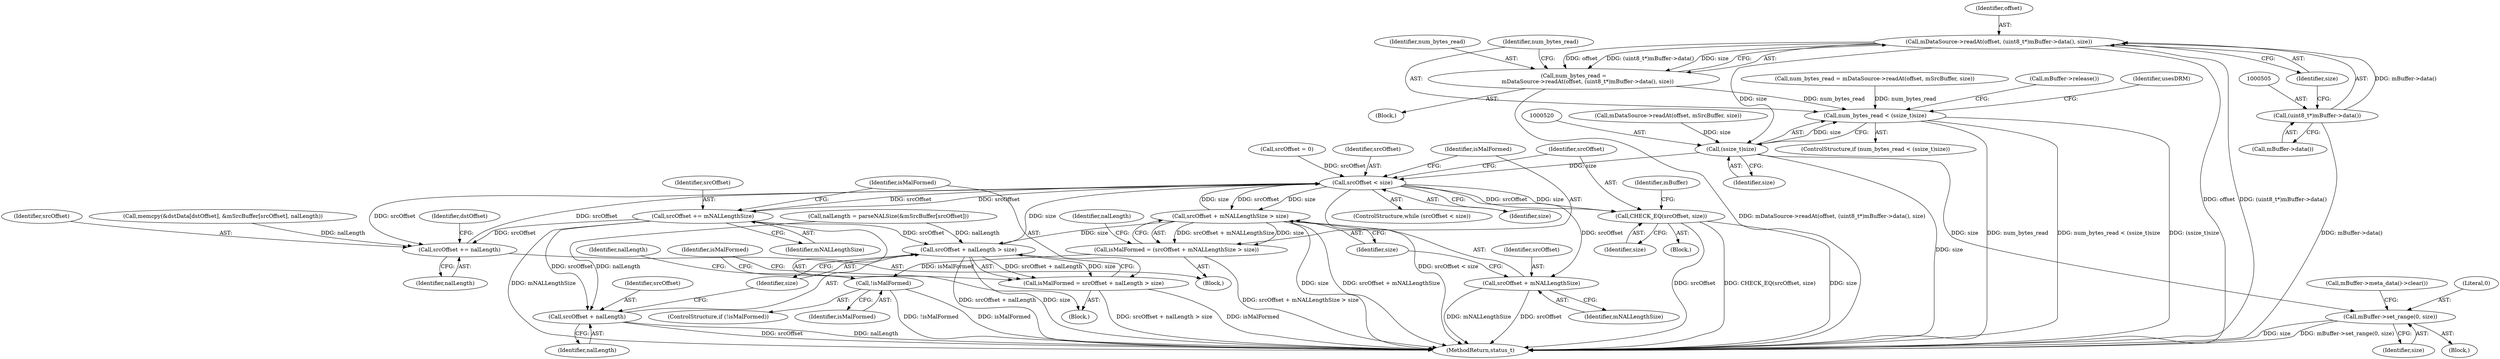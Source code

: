 digraph "0_Android_d48f0f145f8f0f4472bc0af668ac9a8bce44ba9b_0@API" {
"1000502" [label="(Call,mDataSource->readAt(offset, (uint8_t*)mBuffer->data(), size))"];
"1000504" [label="(Call,(uint8_t*)mBuffer->data())"];
"1000500" [label="(Call,num_bytes_read =\n                mDataSource->readAt(offset, (uint8_t*)mBuffer->data(), size))"];
"1000517" [label="(Call,num_bytes_read < (ssize_t)size)"];
"1000519" [label="(Call,(ssize_t)size)"];
"1000536" [label="(Call,mBuffer->set_range(0, size))"];
"1000556" [label="(Call,srcOffset < size)"];
"1000563" [label="(Call,srcOffset + mNALLengthSize > size)"];
"1000561" [label="(Call,isMalFormed = (srcOffset + mNALLengthSize > size))"];
"1000573" [label="(Call,!isMalFormed)"];
"1000588" [label="(Call,srcOffset + nalLength > size)"];
"1000586" [label="(Call,isMalFormed = srcOffset + nalLength > size)"];
"1000564" [label="(Call,srcOffset + mNALLengthSize)"];
"1000583" [label="(Call,srcOffset += mNALLengthSize)"];
"1000589" [label="(Call,srcOffset + nalLength)"];
"1000650" [label="(Call,srcOffset += nalLength)"];
"1000656" [label="(Call,CHECK_EQ(srcOffset, size))"];
"1000570" [label="(Identifier,nalLength)"];
"1000656" [label="(Call,CHECK_EQ(srcOffset, size))"];
"1000592" [label="(Identifier,size)"];
"1000591" [label="(Identifier,nalLength)"];
"1000504" [label="(Call,(uint8_t*)mBuffer->data())"];
"1000516" [label="(ControlStructure,if (num_bytes_read < (ssize_t)size))"];
"1000536" [label="(Call,mBuffer->set_range(0, size))"];
"1000588" [label="(Call,srcOffset + nalLength > size)"];
"1000500" [label="(Call,num_bytes_read =\n                mDataSource->readAt(offset, (uint8_t*)mBuffer->data(), size))"];
"1000572" [label="(ControlStructure,if (!isMalFormed))"];
"1000577" [label="(Identifier,nalLength)"];
"1000589" [label="(Call,srcOffset + nalLength)"];
"1000574" [label="(Identifier,isMalFormed)"];
"1000519" [label="(Call,(ssize_t)size)"];
"1000652" [label="(Identifier,nalLength)"];
"1000567" [label="(Identifier,size)"];
"1000518" [label="(Identifier,num_bytes_read)"];
"1000666" [label="(Call,mBuffer->meta_data()->clear())"];
"1000710" [label="(MethodReturn,status_t)"];
"1000651" [label="(Identifier,srcOffset)"];
"1000555" [label="(ControlStructure,while (srcOffset < size))"];
"1000640" [label="(Call,memcpy(&dstData[dstOffset], &mSrcBuffer[srcOffset], nalLength))"];
"1000563" [label="(Call,srcOffset + mNALLengthSize > size)"];
"1000564" [label="(Call,srcOffset + mNALLengthSize)"];
"1000657" [label="(Identifier,srcOffset)"];
"1000506" [label="(Call,mBuffer->data())"];
"1000537" [label="(Literal,0)"];
"1000576" [label="(Call,nalLength = parseNALSize(&mSrcBuffer[srcOffset]))"];
"1000548" [label="(Call,srcOffset = 0)"];
"1000510" [label="(Call,num_bytes_read = mDataSource->readAt(offset, mSrcBuffer, size))"];
"1000512" [label="(Call,mDataSource->readAt(offset, mSrcBuffer, size))"];
"1000566" [label="(Identifier,mNALLengthSize)"];
"1000557" [label="(Identifier,srcOffset)"];
"1000507" [label="(Identifier,size)"];
"1000531" [label="(Block,)"];
"1000575" [label="(Block,)"];
"1000499" [label="(Block,)"];
"1000523" [label="(Call,mBuffer->release())"];
"1000521" [label="(Identifier,size)"];
"1000650" [label="(Call,srcOffset += nalLength)"];
"1000561" [label="(Call,isMalFormed = (srcOffset + mNALLengthSize > size))"];
"1000565" [label="(Identifier,srcOffset)"];
"1000503" [label="(Identifier,offset)"];
"1000583" [label="(Call,srcOffset += mNALLengthSize)"];
"1000590" [label="(Identifier,srcOffset)"];
"1000654" [label="(Identifier,dstOffset)"];
"1000562" [label="(Identifier,isMalFormed)"];
"1000586" [label="(Call,isMalFormed = srcOffset + nalLength > size)"];
"1000658" [label="(Identifier,size)"];
"1000661" [label="(Identifier,mBuffer)"];
"1000540" [label="(Block,)"];
"1000501" [label="(Identifier,num_bytes_read)"];
"1000517" [label="(Call,num_bytes_read < (ssize_t)size)"];
"1000585" [label="(Identifier,mNALLengthSize)"];
"1000538" [label="(Identifier,size)"];
"1000584" [label="(Identifier,srcOffset)"];
"1000530" [label="(Identifier,usesDRM)"];
"1000556" [label="(Call,srcOffset < size)"];
"1000558" [label="(Identifier,size)"];
"1000573" [label="(Call,!isMalFormed)"];
"1000502" [label="(Call,mDataSource->readAt(offset, (uint8_t*)mBuffer->data(), size))"];
"1000559" [label="(Block,)"];
"1000587" [label="(Identifier,isMalFormed)"];
"1000594" [label="(Identifier,isMalFormed)"];
"1000502" -> "1000500"  [label="AST: "];
"1000502" -> "1000507"  [label="CFG: "];
"1000503" -> "1000502"  [label="AST: "];
"1000504" -> "1000502"  [label="AST: "];
"1000507" -> "1000502"  [label="AST: "];
"1000500" -> "1000502"  [label="CFG: "];
"1000502" -> "1000710"  [label="DDG: offset"];
"1000502" -> "1000710"  [label="DDG: (uint8_t*)mBuffer->data()"];
"1000502" -> "1000500"  [label="DDG: offset"];
"1000502" -> "1000500"  [label="DDG: (uint8_t*)mBuffer->data()"];
"1000502" -> "1000500"  [label="DDG: size"];
"1000504" -> "1000502"  [label="DDG: mBuffer->data()"];
"1000502" -> "1000519"  [label="DDG: size"];
"1000504" -> "1000506"  [label="CFG: "];
"1000505" -> "1000504"  [label="AST: "];
"1000506" -> "1000504"  [label="AST: "];
"1000507" -> "1000504"  [label="CFG: "];
"1000504" -> "1000710"  [label="DDG: mBuffer->data()"];
"1000500" -> "1000499"  [label="AST: "];
"1000501" -> "1000500"  [label="AST: "];
"1000518" -> "1000500"  [label="CFG: "];
"1000500" -> "1000710"  [label="DDG: mDataSource->readAt(offset, (uint8_t*)mBuffer->data(), size)"];
"1000500" -> "1000517"  [label="DDG: num_bytes_read"];
"1000517" -> "1000516"  [label="AST: "];
"1000517" -> "1000519"  [label="CFG: "];
"1000518" -> "1000517"  [label="AST: "];
"1000519" -> "1000517"  [label="AST: "];
"1000523" -> "1000517"  [label="CFG: "];
"1000530" -> "1000517"  [label="CFG: "];
"1000517" -> "1000710"  [label="DDG: (ssize_t)size"];
"1000517" -> "1000710"  [label="DDG: num_bytes_read"];
"1000517" -> "1000710"  [label="DDG: num_bytes_read < (ssize_t)size"];
"1000510" -> "1000517"  [label="DDG: num_bytes_read"];
"1000519" -> "1000517"  [label="DDG: size"];
"1000519" -> "1000521"  [label="CFG: "];
"1000520" -> "1000519"  [label="AST: "];
"1000521" -> "1000519"  [label="AST: "];
"1000519" -> "1000710"  [label="DDG: size"];
"1000512" -> "1000519"  [label="DDG: size"];
"1000519" -> "1000536"  [label="DDG: size"];
"1000519" -> "1000556"  [label="DDG: size"];
"1000536" -> "1000531"  [label="AST: "];
"1000536" -> "1000538"  [label="CFG: "];
"1000537" -> "1000536"  [label="AST: "];
"1000538" -> "1000536"  [label="AST: "];
"1000666" -> "1000536"  [label="CFG: "];
"1000536" -> "1000710"  [label="DDG: mBuffer->set_range(0, size)"];
"1000536" -> "1000710"  [label="DDG: size"];
"1000556" -> "1000555"  [label="AST: "];
"1000556" -> "1000558"  [label="CFG: "];
"1000557" -> "1000556"  [label="AST: "];
"1000558" -> "1000556"  [label="AST: "];
"1000562" -> "1000556"  [label="CFG: "];
"1000657" -> "1000556"  [label="CFG: "];
"1000556" -> "1000710"  [label="DDG: srcOffset < size"];
"1000650" -> "1000556"  [label="DDG: srcOffset"];
"1000548" -> "1000556"  [label="DDG: srcOffset"];
"1000583" -> "1000556"  [label="DDG: srcOffset"];
"1000588" -> "1000556"  [label="DDG: size"];
"1000563" -> "1000556"  [label="DDG: size"];
"1000556" -> "1000563"  [label="DDG: srcOffset"];
"1000556" -> "1000563"  [label="DDG: size"];
"1000556" -> "1000564"  [label="DDG: srcOffset"];
"1000556" -> "1000583"  [label="DDG: srcOffset"];
"1000556" -> "1000650"  [label="DDG: srcOffset"];
"1000556" -> "1000656"  [label="DDG: srcOffset"];
"1000556" -> "1000656"  [label="DDG: size"];
"1000563" -> "1000561"  [label="AST: "];
"1000563" -> "1000567"  [label="CFG: "];
"1000564" -> "1000563"  [label="AST: "];
"1000567" -> "1000563"  [label="AST: "];
"1000561" -> "1000563"  [label="CFG: "];
"1000563" -> "1000710"  [label="DDG: size"];
"1000563" -> "1000710"  [label="DDG: srcOffset + mNALLengthSize"];
"1000563" -> "1000561"  [label="DDG: srcOffset + mNALLengthSize"];
"1000563" -> "1000561"  [label="DDG: size"];
"1000563" -> "1000588"  [label="DDG: size"];
"1000561" -> "1000559"  [label="AST: "];
"1000562" -> "1000561"  [label="AST: "];
"1000570" -> "1000561"  [label="CFG: "];
"1000561" -> "1000710"  [label="DDG: srcOffset + mNALLengthSize > size"];
"1000561" -> "1000573"  [label="DDG: isMalFormed"];
"1000573" -> "1000572"  [label="AST: "];
"1000573" -> "1000574"  [label="CFG: "];
"1000574" -> "1000573"  [label="AST: "];
"1000577" -> "1000573"  [label="CFG: "];
"1000594" -> "1000573"  [label="CFG: "];
"1000573" -> "1000710"  [label="DDG: isMalFormed"];
"1000573" -> "1000710"  [label="DDG: !isMalFormed"];
"1000588" -> "1000586"  [label="AST: "];
"1000588" -> "1000592"  [label="CFG: "];
"1000589" -> "1000588"  [label="AST: "];
"1000592" -> "1000588"  [label="AST: "];
"1000586" -> "1000588"  [label="CFG: "];
"1000588" -> "1000710"  [label="DDG: srcOffset + nalLength"];
"1000588" -> "1000710"  [label="DDG: size"];
"1000588" -> "1000586"  [label="DDG: srcOffset + nalLength"];
"1000588" -> "1000586"  [label="DDG: size"];
"1000583" -> "1000588"  [label="DDG: srcOffset"];
"1000576" -> "1000588"  [label="DDG: nalLength"];
"1000586" -> "1000575"  [label="AST: "];
"1000587" -> "1000586"  [label="AST: "];
"1000594" -> "1000586"  [label="CFG: "];
"1000586" -> "1000710"  [label="DDG: srcOffset + nalLength > size"];
"1000586" -> "1000710"  [label="DDG: isMalFormed"];
"1000564" -> "1000566"  [label="CFG: "];
"1000565" -> "1000564"  [label="AST: "];
"1000566" -> "1000564"  [label="AST: "];
"1000567" -> "1000564"  [label="CFG: "];
"1000564" -> "1000710"  [label="DDG: mNALLengthSize"];
"1000564" -> "1000710"  [label="DDG: srcOffset"];
"1000583" -> "1000575"  [label="AST: "];
"1000583" -> "1000585"  [label="CFG: "];
"1000584" -> "1000583"  [label="AST: "];
"1000585" -> "1000583"  [label="AST: "];
"1000587" -> "1000583"  [label="CFG: "];
"1000583" -> "1000710"  [label="DDG: mNALLengthSize"];
"1000583" -> "1000589"  [label="DDG: srcOffset"];
"1000583" -> "1000650"  [label="DDG: srcOffset"];
"1000589" -> "1000591"  [label="CFG: "];
"1000590" -> "1000589"  [label="AST: "];
"1000591" -> "1000589"  [label="AST: "];
"1000592" -> "1000589"  [label="CFG: "];
"1000589" -> "1000710"  [label="DDG: srcOffset"];
"1000589" -> "1000710"  [label="DDG: nalLength"];
"1000576" -> "1000589"  [label="DDG: nalLength"];
"1000650" -> "1000559"  [label="AST: "];
"1000650" -> "1000652"  [label="CFG: "];
"1000651" -> "1000650"  [label="AST: "];
"1000652" -> "1000650"  [label="AST: "];
"1000654" -> "1000650"  [label="CFG: "];
"1000640" -> "1000650"  [label="DDG: nalLength"];
"1000656" -> "1000540"  [label="AST: "];
"1000656" -> "1000658"  [label="CFG: "];
"1000657" -> "1000656"  [label="AST: "];
"1000658" -> "1000656"  [label="AST: "];
"1000661" -> "1000656"  [label="CFG: "];
"1000656" -> "1000710"  [label="DDG: CHECK_EQ(srcOffset, size)"];
"1000656" -> "1000710"  [label="DDG: size"];
"1000656" -> "1000710"  [label="DDG: srcOffset"];
}
